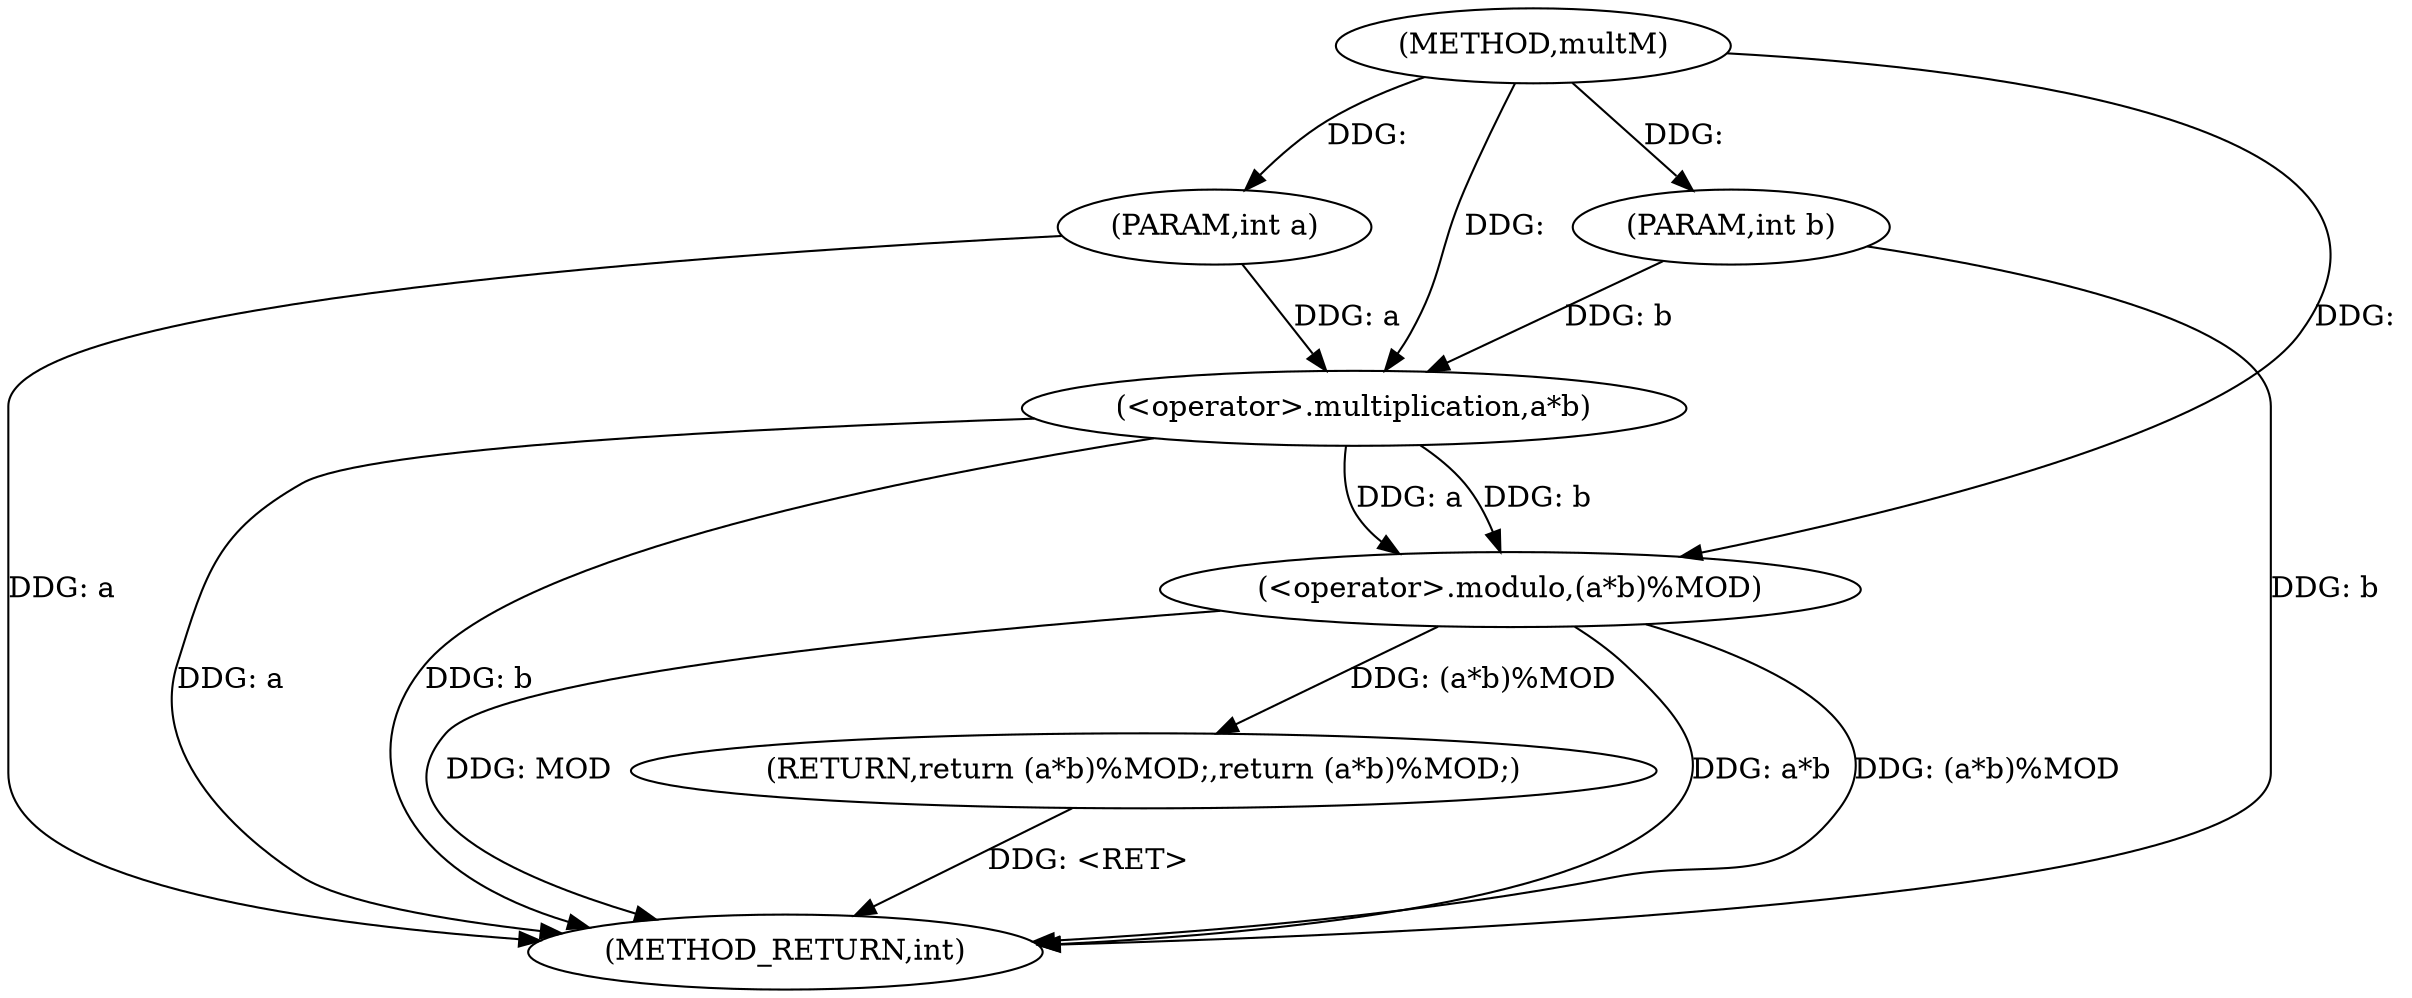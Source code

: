 digraph "multM" {  
"1000116" [label = "(METHOD,multM)" ]
"1000126" [label = "(METHOD_RETURN,int)" ]
"1000117" [label = "(PARAM,int a)" ]
"1000118" [label = "(PARAM,int b)" ]
"1000120" [label = "(RETURN,return (a*b)%MOD;,return (a*b)%MOD;)" ]
"1000121" [label = "(<operator>.modulo,(a*b)%MOD)" ]
"1000122" [label = "(<operator>.multiplication,a*b)" ]
  "1000117" -> "1000126"  [ label = "DDG: a"] 
  "1000118" -> "1000126"  [ label = "DDG: b"] 
  "1000122" -> "1000126"  [ label = "DDG: a"] 
  "1000122" -> "1000126"  [ label = "DDG: b"] 
  "1000121" -> "1000126"  [ label = "DDG: a*b"] 
  "1000121" -> "1000126"  [ label = "DDG: (a*b)%MOD"] 
  "1000120" -> "1000126"  [ label = "DDG: <RET>"] 
  "1000121" -> "1000126"  [ label = "DDG: MOD"] 
  "1000116" -> "1000117"  [ label = "DDG: "] 
  "1000116" -> "1000118"  [ label = "DDG: "] 
  "1000121" -> "1000120"  [ label = "DDG: (a*b)%MOD"] 
  "1000122" -> "1000121"  [ label = "DDG: a"] 
  "1000122" -> "1000121"  [ label = "DDG: b"] 
  "1000116" -> "1000121"  [ label = "DDG: "] 
  "1000117" -> "1000122"  [ label = "DDG: a"] 
  "1000116" -> "1000122"  [ label = "DDG: "] 
  "1000118" -> "1000122"  [ label = "DDG: b"] 
}
